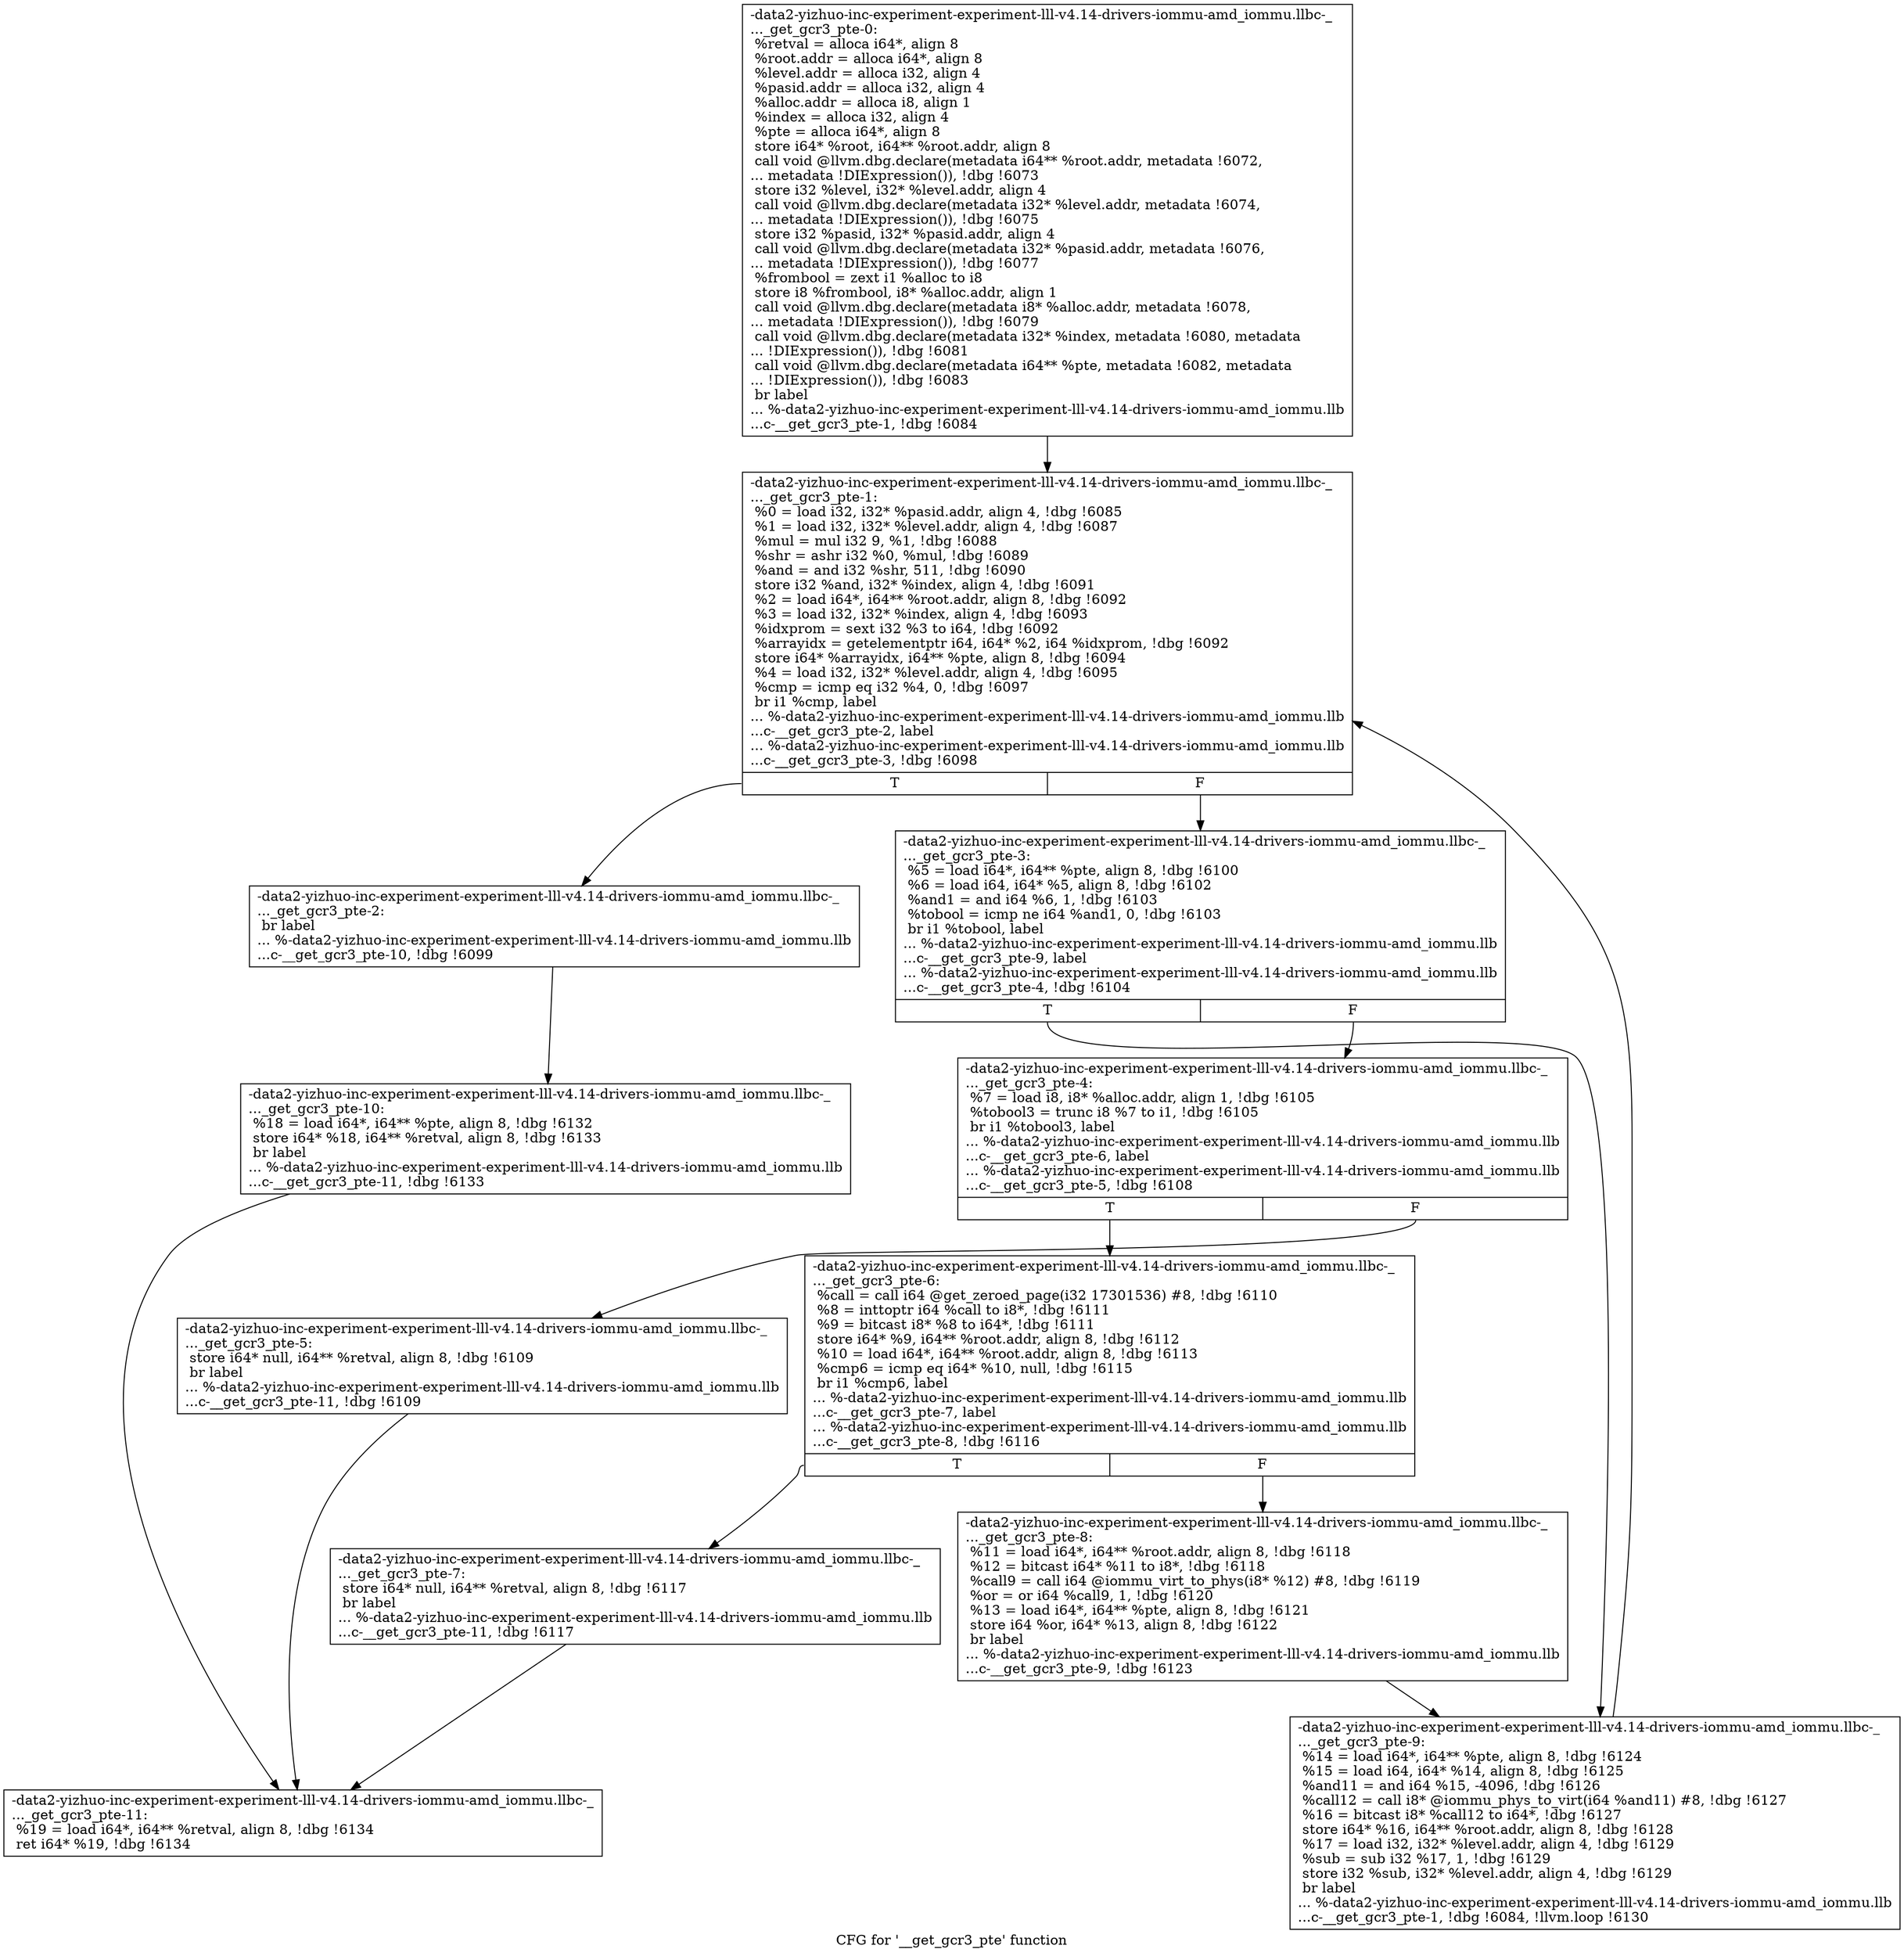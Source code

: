 digraph "CFG for '__get_gcr3_pte' function" {
	label="CFG for '__get_gcr3_pte' function";

	Node0x561b949a1870 [shape=record,label="{-data2-yizhuo-inc-experiment-experiment-lll-v4.14-drivers-iommu-amd_iommu.llbc-_\l..._get_gcr3_pte-0:\l  %retval = alloca i64*, align 8\l  %root.addr = alloca i64*, align 8\l  %level.addr = alloca i32, align 4\l  %pasid.addr = alloca i32, align 4\l  %alloc.addr = alloca i8, align 1\l  %index = alloca i32, align 4\l  %pte = alloca i64*, align 8\l  store i64* %root, i64** %root.addr, align 8\l  call void @llvm.dbg.declare(metadata i64** %root.addr, metadata !6072,\l... metadata !DIExpression()), !dbg !6073\l  store i32 %level, i32* %level.addr, align 4\l  call void @llvm.dbg.declare(metadata i32* %level.addr, metadata !6074,\l... metadata !DIExpression()), !dbg !6075\l  store i32 %pasid, i32* %pasid.addr, align 4\l  call void @llvm.dbg.declare(metadata i32* %pasid.addr, metadata !6076,\l... metadata !DIExpression()), !dbg !6077\l  %frombool = zext i1 %alloc to i8\l  store i8 %frombool, i8* %alloc.addr, align 1\l  call void @llvm.dbg.declare(metadata i8* %alloc.addr, metadata !6078,\l... metadata !DIExpression()), !dbg !6079\l  call void @llvm.dbg.declare(metadata i32* %index, metadata !6080, metadata\l... !DIExpression()), !dbg !6081\l  call void @llvm.dbg.declare(metadata i64** %pte, metadata !6082, metadata\l... !DIExpression()), !dbg !6083\l  br label\l... %-data2-yizhuo-inc-experiment-experiment-lll-v4.14-drivers-iommu-amd_iommu.llb\l...c-__get_gcr3_pte-1, !dbg !6084\l}"];
	Node0x561b949a1870 -> Node0x561b949a6550;
	Node0x561b949a6550 [shape=record,label="{-data2-yizhuo-inc-experiment-experiment-lll-v4.14-drivers-iommu-amd_iommu.llbc-_\l..._get_gcr3_pte-1: \l  %0 = load i32, i32* %pasid.addr, align 4, !dbg !6085\l  %1 = load i32, i32* %level.addr, align 4, !dbg !6087\l  %mul = mul i32 9, %1, !dbg !6088\l  %shr = ashr i32 %0, %mul, !dbg !6089\l  %and = and i32 %shr, 511, !dbg !6090\l  store i32 %and, i32* %index, align 4, !dbg !6091\l  %2 = load i64*, i64** %root.addr, align 8, !dbg !6092\l  %3 = load i32, i32* %index, align 4, !dbg !6093\l  %idxprom = sext i32 %3 to i64, !dbg !6092\l  %arrayidx = getelementptr i64, i64* %2, i64 %idxprom, !dbg !6092\l  store i64* %arrayidx, i64** %pte, align 8, !dbg !6094\l  %4 = load i32, i32* %level.addr, align 4, !dbg !6095\l  %cmp = icmp eq i32 %4, 0, !dbg !6097\l  br i1 %cmp, label\l... %-data2-yizhuo-inc-experiment-experiment-lll-v4.14-drivers-iommu-amd_iommu.llb\l...c-__get_gcr3_pte-2, label\l... %-data2-yizhuo-inc-experiment-experiment-lll-v4.14-drivers-iommu-amd_iommu.llb\l...c-__get_gcr3_pte-3, !dbg !6098\l|{<s0>T|<s1>F}}"];
	Node0x561b949a6550:s0 -> Node0x561b949a65a0;
	Node0x561b949a6550:s1 -> Node0x561b949a6e20;
	Node0x561b949a65a0 [shape=record,label="{-data2-yizhuo-inc-experiment-experiment-lll-v4.14-drivers-iommu-amd_iommu.llbc-_\l..._get_gcr3_pte-2: \l  br label\l... %-data2-yizhuo-inc-experiment-experiment-lll-v4.14-drivers-iommu-amd_iommu.llb\l...c-__get_gcr3_pte-10, !dbg !6099\l}"];
	Node0x561b949a65a0 -> Node0x561b949a7050;
	Node0x561b949a6e20 [shape=record,label="{-data2-yizhuo-inc-experiment-experiment-lll-v4.14-drivers-iommu-amd_iommu.llbc-_\l..._get_gcr3_pte-3: \l  %5 = load i64*, i64** %pte, align 8, !dbg !6100\l  %6 = load i64, i64* %5, align 8, !dbg !6102\l  %and1 = and i64 %6, 1, !dbg !6103\l  %tobool = icmp ne i64 %and1, 0, !dbg !6103\l  br i1 %tobool, label\l... %-data2-yizhuo-inc-experiment-experiment-lll-v4.14-drivers-iommu-amd_iommu.llb\l...c-__get_gcr3_pte-9, label\l... %-data2-yizhuo-inc-experiment-experiment-lll-v4.14-drivers-iommu-amd_iommu.llb\l...c-__get_gcr3_pte-4, !dbg !6104\l|{<s0>T|<s1>F}}"];
	Node0x561b949a6e20:s0 -> Node0x561b949a7000;
	Node0x561b949a6e20:s1 -> Node0x561b949a6e70;
	Node0x561b949a6e70 [shape=record,label="{-data2-yizhuo-inc-experiment-experiment-lll-v4.14-drivers-iommu-amd_iommu.llbc-_\l..._get_gcr3_pte-4: \l  %7 = load i8, i8* %alloc.addr, align 1, !dbg !6105\l  %tobool3 = trunc i8 %7 to i1, !dbg !6105\l  br i1 %tobool3, label\l... %-data2-yizhuo-inc-experiment-experiment-lll-v4.14-drivers-iommu-amd_iommu.llb\l...c-__get_gcr3_pte-6, label\l... %-data2-yizhuo-inc-experiment-experiment-lll-v4.14-drivers-iommu-amd_iommu.llb\l...c-__get_gcr3_pte-5, !dbg !6108\l|{<s0>T|<s1>F}}"];
	Node0x561b949a6e70:s0 -> Node0x561b949a6f10;
	Node0x561b949a6e70:s1 -> Node0x561b949a6ec0;
	Node0x561b949a6ec0 [shape=record,label="{-data2-yizhuo-inc-experiment-experiment-lll-v4.14-drivers-iommu-amd_iommu.llbc-_\l..._get_gcr3_pte-5: \l  store i64* null, i64** %retval, align 8, !dbg !6109\l  br label\l... %-data2-yizhuo-inc-experiment-experiment-lll-v4.14-drivers-iommu-amd_iommu.llb\l...c-__get_gcr3_pte-11, !dbg !6109\l}"];
	Node0x561b949a6ec0 -> Node0x561b949a70a0;
	Node0x561b949a6f10 [shape=record,label="{-data2-yizhuo-inc-experiment-experiment-lll-v4.14-drivers-iommu-amd_iommu.llbc-_\l..._get_gcr3_pte-6: \l  %call = call i64 @get_zeroed_page(i32 17301536) #8, !dbg !6110\l  %8 = inttoptr i64 %call to i8*, !dbg !6111\l  %9 = bitcast i8* %8 to i64*, !dbg !6111\l  store i64* %9, i64** %root.addr, align 8, !dbg !6112\l  %10 = load i64*, i64** %root.addr, align 8, !dbg !6113\l  %cmp6 = icmp eq i64* %10, null, !dbg !6115\l  br i1 %cmp6, label\l... %-data2-yizhuo-inc-experiment-experiment-lll-v4.14-drivers-iommu-amd_iommu.llb\l...c-__get_gcr3_pte-7, label\l... %-data2-yizhuo-inc-experiment-experiment-lll-v4.14-drivers-iommu-amd_iommu.llb\l...c-__get_gcr3_pte-8, !dbg !6116\l|{<s0>T|<s1>F}}"];
	Node0x561b949a6f10:s0 -> Node0x561b949a6f60;
	Node0x561b949a6f10:s1 -> Node0x561b949a6fb0;
	Node0x561b949a6f60 [shape=record,label="{-data2-yizhuo-inc-experiment-experiment-lll-v4.14-drivers-iommu-amd_iommu.llbc-_\l..._get_gcr3_pte-7: \l  store i64* null, i64** %retval, align 8, !dbg !6117\l  br label\l... %-data2-yizhuo-inc-experiment-experiment-lll-v4.14-drivers-iommu-amd_iommu.llb\l...c-__get_gcr3_pte-11, !dbg !6117\l}"];
	Node0x561b949a6f60 -> Node0x561b949a70a0;
	Node0x561b949a6fb0 [shape=record,label="{-data2-yizhuo-inc-experiment-experiment-lll-v4.14-drivers-iommu-amd_iommu.llbc-_\l..._get_gcr3_pte-8: \l  %11 = load i64*, i64** %root.addr, align 8, !dbg !6118\l  %12 = bitcast i64* %11 to i8*, !dbg !6118\l  %call9 = call i64 @iommu_virt_to_phys(i8* %12) #8, !dbg !6119\l  %or = or i64 %call9, 1, !dbg !6120\l  %13 = load i64*, i64** %pte, align 8, !dbg !6121\l  store i64 %or, i64* %13, align 8, !dbg !6122\l  br label\l... %-data2-yizhuo-inc-experiment-experiment-lll-v4.14-drivers-iommu-amd_iommu.llb\l...c-__get_gcr3_pte-9, !dbg !6123\l}"];
	Node0x561b949a6fb0 -> Node0x561b949a7000;
	Node0x561b949a7000 [shape=record,label="{-data2-yizhuo-inc-experiment-experiment-lll-v4.14-drivers-iommu-amd_iommu.llbc-_\l..._get_gcr3_pte-9: \l  %14 = load i64*, i64** %pte, align 8, !dbg !6124\l  %15 = load i64, i64* %14, align 8, !dbg !6125\l  %and11 = and i64 %15, -4096, !dbg !6126\l  %call12 = call i8* @iommu_phys_to_virt(i64 %and11) #8, !dbg !6127\l  %16 = bitcast i8* %call12 to i64*, !dbg !6127\l  store i64* %16, i64** %root.addr, align 8, !dbg !6128\l  %17 = load i32, i32* %level.addr, align 4, !dbg !6129\l  %sub = sub i32 %17, 1, !dbg !6129\l  store i32 %sub, i32* %level.addr, align 4, !dbg !6129\l  br label\l... %-data2-yizhuo-inc-experiment-experiment-lll-v4.14-drivers-iommu-amd_iommu.llb\l...c-__get_gcr3_pte-1, !dbg !6084, !llvm.loop !6130\l}"];
	Node0x561b949a7000 -> Node0x561b949a6550;
	Node0x561b949a7050 [shape=record,label="{-data2-yizhuo-inc-experiment-experiment-lll-v4.14-drivers-iommu-amd_iommu.llbc-_\l..._get_gcr3_pte-10: \l  %18 = load i64*, i64** %pte, align 8, !dbg !6132\l  store i64* %18, i64** %retval, align 8, !dbg !6133\l  br label\l... %-data2-yizhuo-inc-experiment-experiment-lll-v4.14-drivers-iommu-amd_iommu.llb\l...c-__get_gcr3_pte-11, !dbg !6133\l}"];
	Node0x561b949a7050 -> Node0x561b949a70a0;
	Node0x561b949a70a0 [shape=record,label="{-data2-yizhuo-inc-experiment-experiment-lll-v4.14-drivers-iommu-amd_iommu.llbc-_\l..._get_gcr3_pte-11: \l  %19 = load i64*, i64** %retval, align 8, !dbg !6134\l  ret i64* %19, !dbg !6134\l}"];
}
